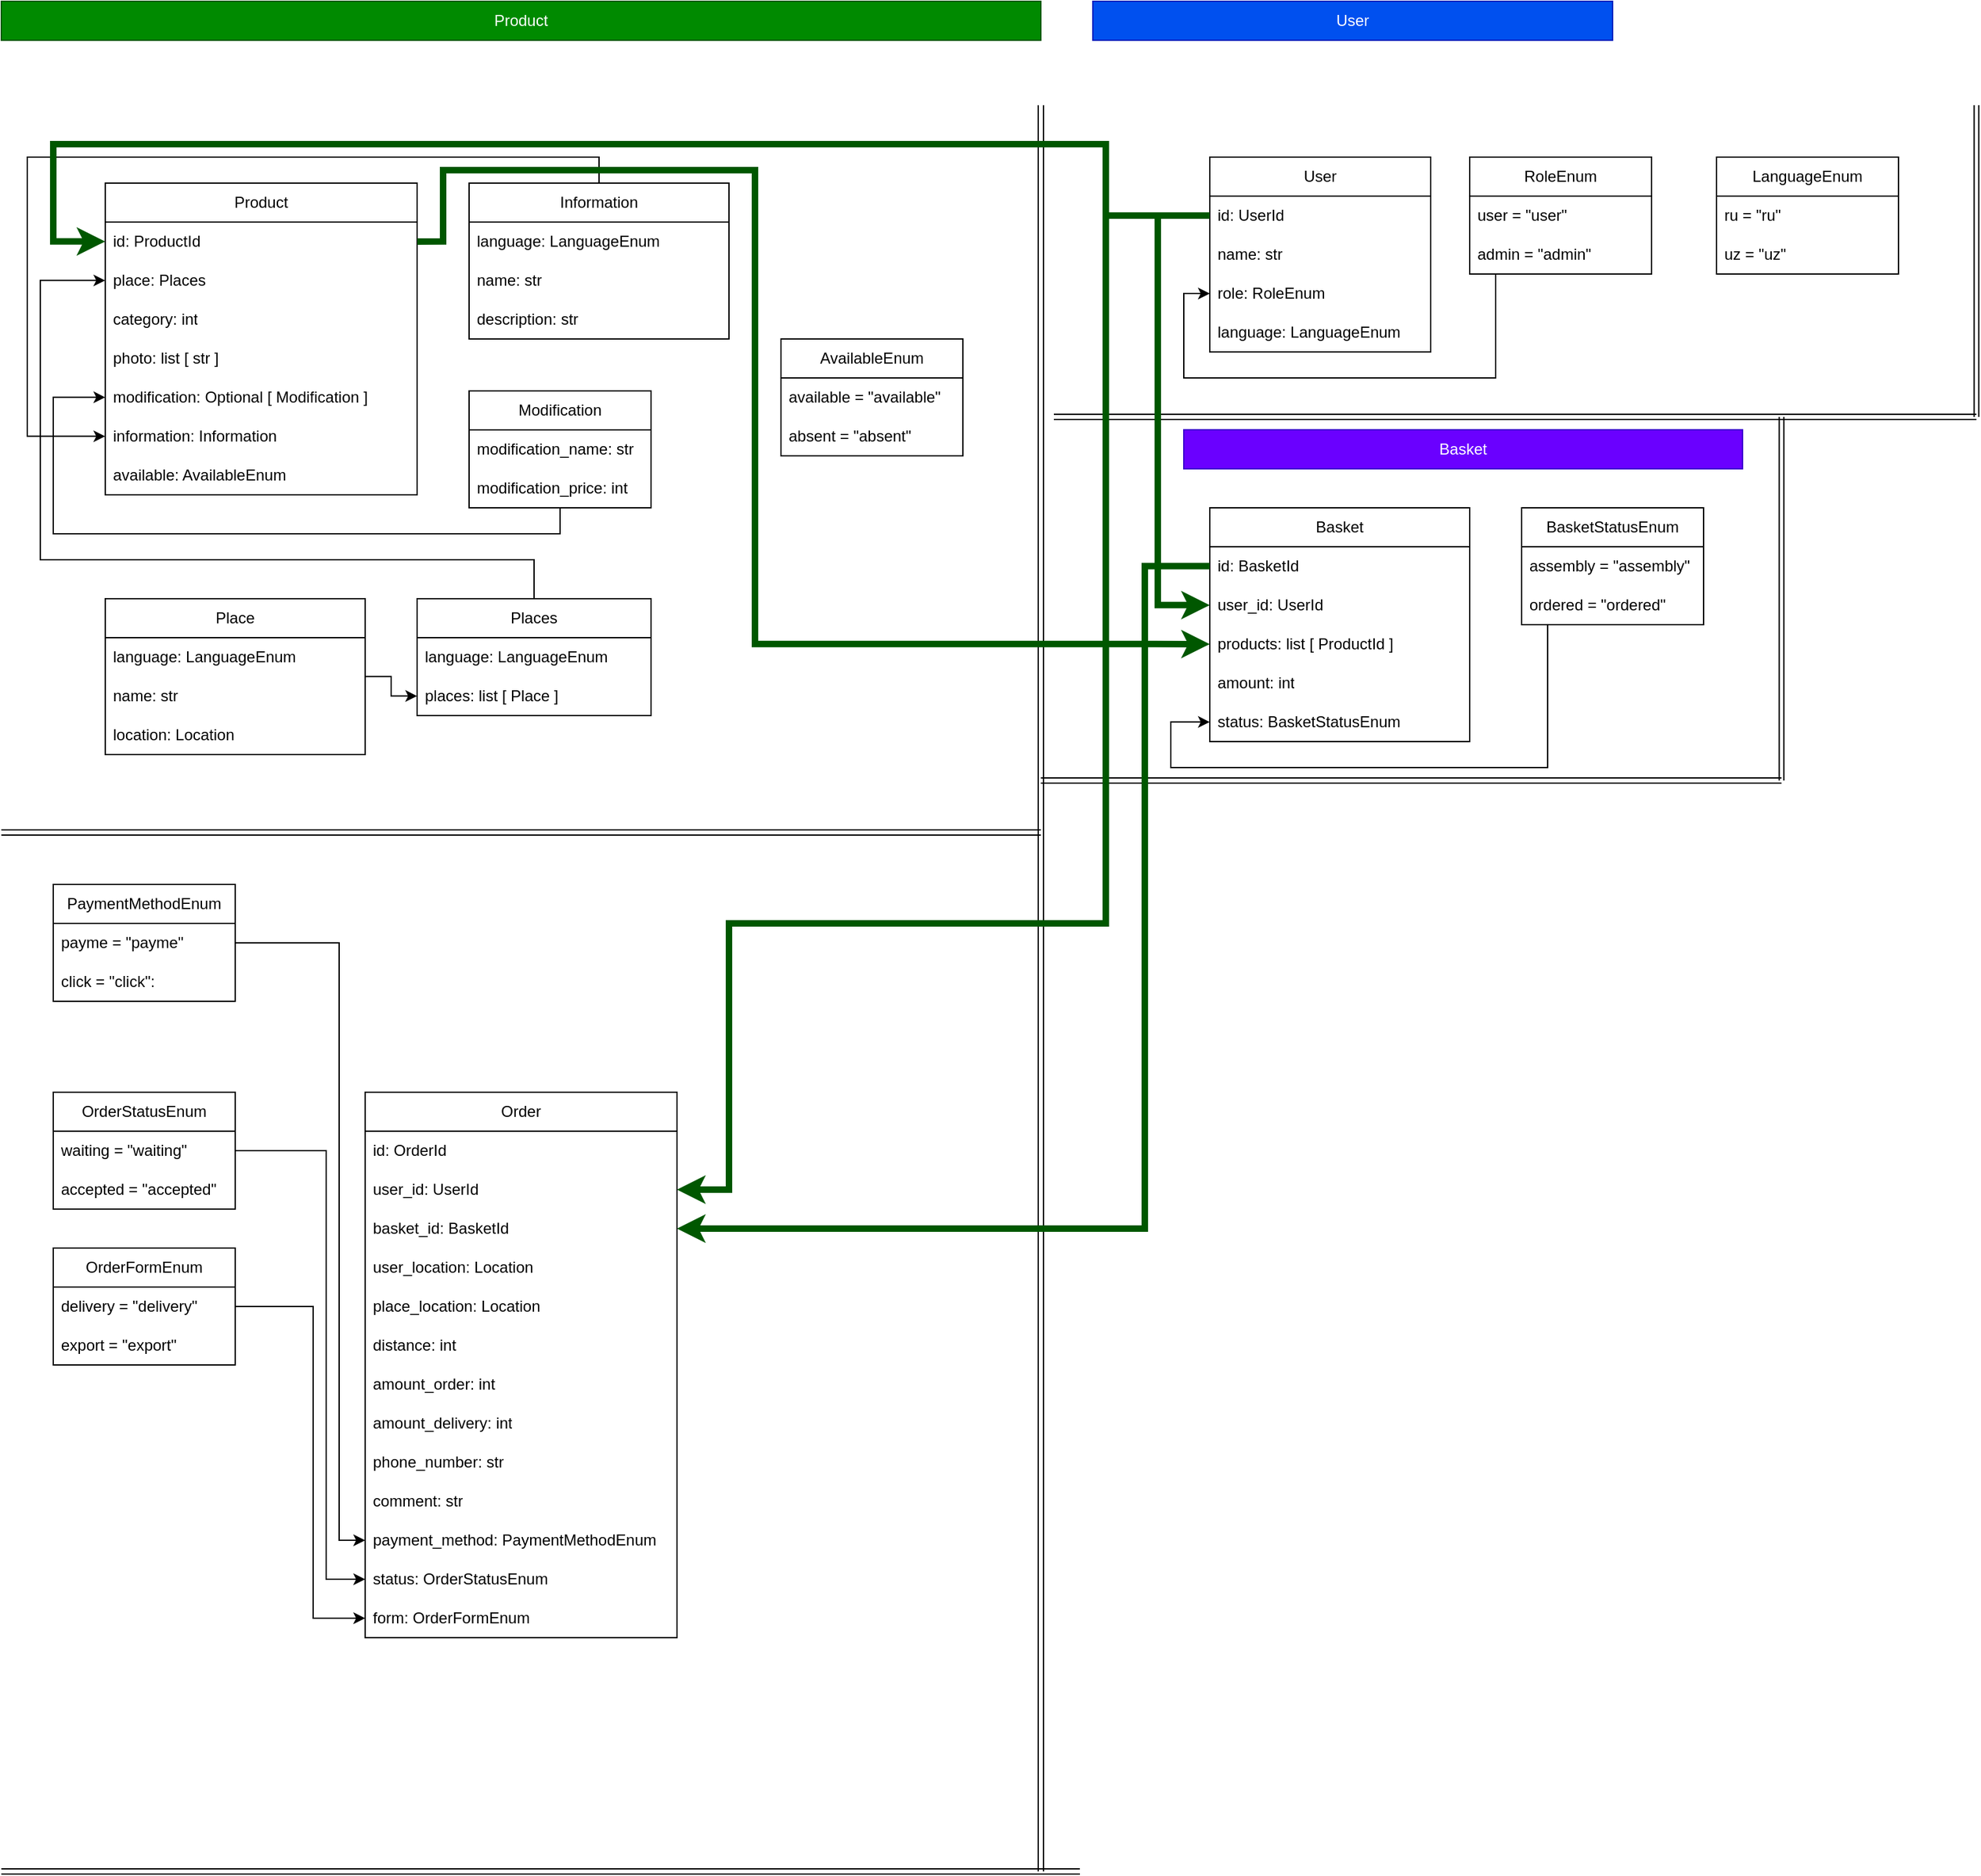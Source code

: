 <mxfile version="21.3.2" type="github" pages="2">
  <diagram name="Страница 1" id="1BGJjEX1ncRzJNrh3b40">
    <mxGraphModel dx="1857" dy="2196" grid="1" gridSize="10" guides="1" tooltips="1" connect="1" arrows="1" fold="1" page="1" pageScale="1" pageWidth="827" pageHeight="1169" math="0" shadow="0">
      <root>
        <mxCell id="0" />
        <mxCell id="1" parent="0" />
        <mxCell id="f8X2pZttK8cUpLkIfQlC-1" value="Product" style="swimlane;fontStyle=0;childLayout=stackLayout;horizontal=1;startSize=30;horizontalStack=0;resizeParent=1;resizeParentMax=0;resizeLast=0;collapsible=1;marginBottom=0;whiteSpace=wrap;html=1;" parent="1" vertex="1">
          <mxGeometry x="80" y="59.94" width="240" height="240" as="geometry" />
        </mxCell>
        <mxCell id="f8X2pZttK8cUpLkIfQlC-2" value="id: ProductId" style="text;strokeColor=none;fillColor=none;align=left;verticalAlign=middle;spacingLeft=4;spacingRight=4;overflow=hidden;points=[[0,0.5],[1,0.5]];portConstraint=eastwest;rotatable=0;whiteSpace=wrap;html=1;" parent="f8X2pZttK8cUpLkIfQlC-1" vertex="1">
          <mxGeometry y="30" width="240" height="30" as="geometry" />
        </mxCell>
        <mxCell id="f8X2pZttK8cUpLkIfQlC-3" value="place: Places" style="text;strokeColor=none;fillColor=none;align=left;verticalAlign=middle;spacingLeft=4;spacingRight=4;overflow=hidden;points=[[0,0.5],[1,0.5]];portConstraint=eastwest;rotatable=0;whiteSpace=wrap;html=1;" parent="f8X2pZttK8cUpLkIfQlC-1" vertex="1">
          <mxGeometry y="60" width="240" height="30" as="geometry" />
        </mxCell>
        <mxCell id="f8X2pZttK8cUpLkIfQlC-4" value="category: int" style="text;strokeColor=none;fillColor=none;align=left;verticalAlign=middle;spacingLeft=4;spacingRight=4;overflow=hidden;points=[[0,0.5],[1,0.5]];portConstraint=eastwest;rotatable=0;whiteSpace=wrap;html=1;" parent="f8X2pZttK8cUpLkIfQlC-1" vertex="1">
          <mxGeometry y="90" width="240" height="30" as="geometry" />
        </mxCell>
        <mxCell id="f8X2pZttK8cUpLkIfQlC-5" value="photo: list [ str ]" style="text;strokeColor=none;fillColor=none;align=left;verticalAlign=middle;spacingLeft=4;spacingRight=4;overflow=hidden;points=[[0,0.5],[1,0.5]];portConstraint=eastwest;rotatable=0;whiteSpace=wrap;html=1;" parent="f8X2pZttK8cUpLkIfQlC-1" vertex="1">
          <mxGeometry y="120" width="240" height="30" as="geometry" />
        </mxCell>
        <mxCell id="f8X2pZttK8cUpLkIfQlC-6" value="modification: Optional [ Modification ]" style="text;strokeColor=none;fillColor=none;align=left;verticalAlign=middle;spacingLeft=4;spacingRight=4;overflow=hidden;points=[[0,0.5],[1,0.5]];portConstraint=eastwest;rotatable=0;whiteSpace=wrap;html=1;" parent="f8X2pZttK8cUpLkIfQlC-1" vertex="1">
          <mxGeometry y="150" width="240" height="30" as="geometry" />
        </mxCell>
        <mxCell id="f8X2pZttK8cUpLkIfQlC-7" value="information: Information" style="text;strokeColor=none;fillColor=none;align=left;verticalAlign=middle;spacingLeft=4;spacingRight=4;overflow=hidden;points=[[0,0.5],[1,0.5]];portConstraint=eastwest;rotatable=0;whiteSpace=wrap;html=1;" parent="f8X2pZttK8cUpLkIfQlC-1" vertex="1">
          <mxGeometry y="180" width="240" height="30" as="geometry" />
        </mxCell>
        <mxCell id="f8X2pZttK8cUpLkIfQlC-8" value="available: AvailableEnum" style="text;strokeColor=none;fillColor=none;align=left;verticalAlign=middle;spacingLeft=4;spacingRight=4;overflow=hidden;points=[[0,0.5],[1,0.5]];portConstraint=eastwest;rotatable=0;whiteSpace=wrap;html=1;" parent="f8X2pZttK8cUpLkIfQlC-1" vertex="1">
          <mxGeometry y="210" width="240" height="30" as="geometry" />
        </mxCell>
        <mxCell id="f8X2pZttK8cUpLkIfQlC-16" style="edgeStyle=orthogonalEdgeStyle;rounded=0;orthogonalLoop=1;jettySize=auto;html=1;entryX=0;entryY=0.5;entryDx=0;entryDy=0;" parent="1" source="f8X2pZttK8cUpLkIfQlC-12" target="f8X2pZttK8cUpLkIfQlC-7" edge="1">
          <mxGeometry relative="1" as="geometry">
            <Array as="points">
              <mxPoint x="460" y="39.94" />
              <mxPoint x="20" y="39.94" />
              <mxPoint x="20" y="254.94" />
            </Array>
          </mxGeometry>
        </mxCell>
        <mxCell id="f8X2pZttK8cUpLkIfQlC-12" value="Information" style="swimlane;fontStyle=0;childLayout=stackLayout;horizontal=1;startSize=30;horizontalStack=0;resizeParent=1;resizeParentMax=0;resizeLast=0;collapsible=1;marginBottom=0;whiteSpace=wrap;html=1;" parent="1" vertex="1">
          <mxGeometry x="360" y="59.94" width="200" height="120" as="geometry" />
        </mxCell>
        <mxCell id="f8X2pZttK8cUpLkIfQlC-13" value="language: LanguageEnum" style="text;strokeColor=none;fillColor=none;align=left;verticalAlign=middle;spacingLeft=4;spacingRight=4;overflow=hidden;points=[[0,0.5],[1,0.5]];portConstraint=eastwest;rotatable=0;whiteSpace=wrap;html=1;" parent="f8X2pZttK8cUpLkIfQlC-12" vertex="1">
          <mxGeometry y="30" width="200" height="30" as="geometry" />
        </mxCell>
        <mxCell id="f8X2pZttK8cUpLkIfQlC-14" value="name: str" style="text;strokeColor=none;fillColor=none;align=left;verticalAlign=middle;spacingLeft=4;spacingRight=4;overflow=hidden;points=[[0,0.5],[1,0.5]];portConstraint=eastwest;rotatable=0;whiteSpace=wrap;html=1;" parent="f8X2pZttK8cUpLkIfQlC-12" vertex="1">
          <mxGeometry y="60" width="200" height="30" as="geometry" />
        </mxCell>
        <mxCell id="f8X2pZttK8cUpLkIfQlC-15" value="description: str" style="text;strokeColor=none;fillColor=none;align=left;verticalAlign=middle;spacingLeft=4;spacingRight=4;overflow=hidden;points=[[0,0.5],[1,0.5]];portConstraint=eastwest;rotatable=0;whiteSpace=wrap;html=1;" parent="f8X2pZttK8cUpLkIfQlC-12" vertex="1">
          <mxGeometry y="90" width="200" height="30" as="geometry" />
        </mxCell>
        <mxCell id="f8X2pZttK8cUpLkIfQlC-21" style="edgeStyle=orthogonalEdgeStyle;rounded=0;orthogonalLoop=1;jettySize=auto;html=1;entryX=0;entryY=0.5;entryDx=0;entryDy=0;" parent="1" source="f8X2pZttK8cUpLkIfQlC-17" target="f8X2pZttK8cUpLkIfQlC-6" edge="1">
          <mxGeometry relative="1" as="geometry">
            <Array as="points">
              <mxPoint x="430" y="329.94" />
              <mxPoint x="40" y="329.94" />
              <mxPoint x="40" y="224.94" />
            </Array>
          </mxGeometry>
        </mxCell>
        <mxCell id="f8X2pZttK8cUpLkIfQlC-17" value="Modification" style="swimlane;fontStyle=0;childLayout=stackLayout;horizontal=1;startSize=30;horizontalStack=0;resizeParent=1;resizeParentMax=0;resizeLast=0;collapsible=1;marginBottom=0;whiteSpace=wrap;html=1;" parent="1" vertex="1">
          <mxGeometry x="360" y="219.94" width="140" height="90" as="geometry" />
        </mxCell>
        <mxCell id="f8X2pZttK8cUpLkIfQlC-19" value="modification_name: str" style="text;strokeColor=none;fillColor=none;align=left;verticalAlign=middle;spacingLeft=4;spacingRight=4;overflow=hidden;points=[[0,0.5],[1,0.5]];portConstraint=eastwest;rotatable=0;whiteSpace=wrap;html=1;" parent="f8X2pZttK8cUpLkIfQlC-17" vertex="1">
          <mxGeometry y="30" width="140" height="30" as="geometry" />
        </mxCell>
        <mxCell id="f8X2pZttK8cUpLkIfQlC-20" value="modification_price: int" style="text;strokeColor=none;fillColor=none;align=left;verticalAlign=middle;spacingLeft=4;spacingRight=4;overflow=hidden;points=[[0,0.5],[1,0.5]];portConstraint=eastwest;rotatable=0;whiteSpace=wrap;html=1;" parent="f8X2pZttK8cUpLkIfQlC-17" vertex="1">
          <mxGeometry y="60" width="140" height="30" as="geometry" />
        </mxCell>
        <mxCell id="f8X2pZttK8cUpLkIfQlC-30" style="edgeStyle=orthogonalEdgeStyle;rounded=0;orthogonalLoop=1;jettySize=auto;html=1;entryX=0;entryY=0.5;entryDx=0;entryDy=0;" parent="1" source="f8X2pZttK8cUpLkIfQlC-22" target="f8X2pZttK8cUpLkIfQlC-28" edge="1">
          <mxGeometry relative="1" as="geometry" />
        </mxCell>
        <mxCell id="f8X2pZttK8cUpLkIfQlC-22" value="Place" style="swimlane;fontStyle=0;childLayout=stackLayout;horizontal=1;startSize=30;horizontalStack=0;resizeParent=1;resizeParentMax=0;resizeLast=0;collapsible=1;marginBottom=0;whiteSpace=wrap;html=1;" parent="1" vertex="1">
          <mxGeometry x="80" y="379.94" width="200" height="120" as="geometry" />
        </mxCell>
        <mxCell id="f8X2pZttK8cUpLkIfQlC-23" value="language: LanguageEnum" style="text;strokeColor=none;fillColor=none;align=left;verticalAlign=middle;spacingLeft=4;spacingRight=4;overflow=hidden;points=[[0,0.5],[1,0.5]];portConstraint=eastwest;rotatable=0;whiteSpace=wrap;html=1;" parent="f8X2pZttK8cUpLkIfQlC-22" vertex="1">
          <mxGeometry y="30" width="200" height="30" as="geometry" />
        </mxCell>
        <mxCell id="f8X2pZttK8cUpLkIfQlC-24" value="name: str" style="text;strokeColor=none;fillColor=none;align=left;verticalAlign=middle;spacingLeft=4;spacingRight=4;overflow=hidden;points=[[0,0.5],[1,0.5]];portConstraint=eastwest;rotatable=0;whiteSpace=wrap;html=1;" parent="f8X2pZttK8cUpLkIfQlC-22" vertex="1">
          <mxGeometry y="60" width="200" height="30" as="geometry" />
        </mxCell>
        <mxCell id="f8X2pZttK8cUpLkIfQlC-25" value="location: Location" style="text;strokeColor=none;fillColor=none;align=left;verticalAlign=middle;spacingLeft=4;spacingRight=4;overflow=hidden;points=[[0,0.5],[1,0.5]];portConstraint=eastwest;rotatable=0;whiteSpace=wrap;html=1;" parent="f8X2pZttK8cUpLkIfQlC-22" vertex="1">
          <mxGeometry y="90" width="200" height="30" as="geometry" />
        </mxCell>
        <mxCell id="f8X2pZttK8cUpLkIfQlC-31" style="edgeStyle=orthogonalEdgeStyle;rounded=0;orthogonalLoop=1;jettySize=auto;html=1;entryX=0;entryY=0.5;entryDx=0;entryDy=0;" parent="1" source="f8X2pZttK8cUpLkIfQlC-26" target="f8X2pZttK8cUpLkIfQlC-3" edge="1">
          <mxGeometry relative="1" as="geometry">
            <Array as="points">
              <mxPoint x="410" y="349.94" />
              <mxPoint x="30" y="349.94" />
              <mxPoint x="30" y="134.94" />
            </Array>
          </mxGeometry>
        </mxCell>
        <mxCell id="f8X2pZttK8cUpLkIfQlC-26" value="Places" style="swimlane;fontStyle=0;childLayout=stackLayout;horizontal=1;startSize=30;horizontalStack=0;resizeParent=1;resizeParentMax=0;resizeLast=0;collapsible=1;marginBottom=0;whiteSpace=wrap;html=1;" parent="1" vertex="1">
          <mxGeometry x="320" y="379.94" width="180" height="90" as="geometry" />
        </mxCell>
        <mxCell id="f8X2pZttK8cUpLkIfQlC-27" value="language: LanguageEnum" style="text;strokeColor=none;fillColor=none;align=left;verticalAlign=middle;spacingLeft=4;spacingRight=4;overflow=hidden;points=[[0,0.5],[1,0.5]];portConstraint=eastwest;rotatable=0;whiteSpace=wrap;html=1;" parent="f8X2pZttK8cUpLkIfQlC-26" vertex="1">
          <mxGeometry y="30" width="180" height="30" as="geometry" />
        </mxCell>
        <mxCell id="f8X2pZttK8cUpLkIfQlC-28" value="places: list [ Place ]" style="text;strokeColor=none;fillColor=none;align=left;verticalAlign=middle;spacingLeft=4;spacingRight=4;overflow=hidden;points=[[0,0.5],[1,0.5]];portConstraint=eastwest;rotatable=0;whiteSpace=wrap;html=1;" parent="f8X2pZttK8cUpLkIfQlC-26" vertex="1">
          <mxGeometry y="60" width="180" height="30" as="geometry" />
        </mxCell>
        <mxCell id="f8X2pZttK8cUpLkIfQlC-32" value="LanguageEnum" style="swimlane;fontStyle=0;childLayout=stackLayout;horizontal=1;startSize=30;horizontalStack=0;resizeParent=1;resizeParentMax=0;resizeLast=0;collapsible=1;marginBottom=0;whiteSpace=wrap;html=1;" parent="1" vertex="1">
          <mxGeometry x="1320" y="40" width="140" height="90" as="geometry" />
        </mxCell>
        <mxCell id="f8X2pZttK8cUpLkIfQlC-33" value="ru = &quot;ru&quot;" style="text;strokeColor=none;fillColor=none;align=left;verticalAlign=middle;spacingLeft=4;spacingRight=4;overflow=hidden;points=[[0,0.5],[1,0.5]];portConstraint=eastwest;rotatable=0;whiteSpace=wrap;html=1;" parent="f8X2pZttK8cUpLkIfQlC-32" vertex="1">
          <mxGeometry y="30" width="140" height="30" as="geometry" />
        </mxCell>
        <mxCell id="f8X2pZttK8cUpLkIfQlC-34" value="uz = &quot;uz&quot;" style="text;strokeColor=none;fillColor=none;align=left;verticalAlign=middle;spacingLeft=4;spacingRight=4;overflow=hidden;points=[[0,0.5],[1,0.5]];portConstraint=eastwest;rotatable=0;whiteSpace=wrap;html=1;" parent="f8X2pZttK8cUpLkIfQlC-32" vertex="1">
          <mxGeometry y="60" width="140" height="30" as="geometry" />
        </mxCell>
        <mxCell id="f8X2pZttK8cUpLkIfQlC-40" value="AvailableEnum" style="swimlane;fontStyle=0;childLayout=stackLayout;horizontal=1;startSize=30;horizontalStack=0;resizeParent=1;resizeParentMax=0;resizeLast=0;collapsible=1;marginBottom=0;whiteSpace=wrap;html=1;" parent="1" vertex="1">
          <mxGeometry x="600" y="179.94" width="140" height="90" as="geometry" />
        </mxCell>
        <mxCell id="f8X2pZttK8cUpLkIfQlC-41" value="available = &quot;available&quot;" style="text;strokeColor=none;fillColor=none;align=left;verticalAlign=middle;spacingLeft=4;spacingRight=4;overflow=hidden;points=[[0,0.5],[1,0.5]];portConstraint=eastwest;rotatable=0;whiteSpace=wrap;html=1;" parent="f8X2pZttK8cUpLkIfQlC-40" vertex="1">
          <mxGeometry y="30" width="140" height="30" as="geometry" />
        </mxCell>
        <mxCell id="f8X2pZttK8cUpLkIfQlC-42" value="absent = &quot;absent&quot;" style="text;strokeColor=none;fillColor=none;align=left;verticalAlign=middle;spacingLeft=4;spacingRight=4;overflow=hidden;points=[[0,0.5],[1,0.5]];portConstraint=eastwest;rotatable=0;whiteSpace=wrap;html=1;" parent="f8X2pZttK8cUpLkIfQlC-40" vertex="1">
          <mxGeometry y="60" width="140" height="30" as="geometry" />
        </mxCell>
        <mxCell id="f8X2pZttK8cUpLkIfQlC-44" value="Product" style="rounded=0;whiteSpace=wrap;html=1;fillColor=#008a00;fontColor=#ffffff;strokeColor=#005700;" parent="1" vertex="1">
          <mxGeometry y="-80" width="800" height="30" as="geometry" />
        </mxCell>
        <mxCell id="f8X2pZttK8cUpLkIfQlC-45" value="User" style="swimlane;fontStyle=0;childLayout=stackLayout;horizontal=1;startSize=30;horizontalStack=0;resizeParent=1;resizeParentMax=0;resizeLast=0;collapsible=1;marginBottom=0;whiteSpace=wrap;html=1;" parent="1" vertex="1">
          <mxGeometry x="930" y="40" width="170" height="150" as="geometry" />
        </mxCell>
        <mxCell id="f8X2pZttK8cUpLkIfQlC-46" value="id: UserId" style="text;strokeColor=none;fillColor=none;align=left;verticalAlign=middle;spacingLeft=4;spacingRight=4;overflow=hidden;points=[[0,0.5],[1,0.5]];portConstraint=eastwest;rotatable=0;whiteSpace=wrap;html=1;" parent="f8X2pZttK8cUpLkIfQlC-45" vertex="1">
          <mxGeometry y="30" width="170" height="30" as="geometry" />
        </mxCell>
        <mxCell id="f8X2pZttK8cUpLkIfQlC-47" value="name: str" style="text;strokeColor=none;fillColor=none;align=left;verticalAlign=middle;spacingLeft=4;spacingRight=4;overflow=hidden;points=[[0,0.5],[1,0.5]];portConstraint=eastwest;rotatable=0;whiteSpace=wrap;html=1;" parent="f8X2pZttK8cUpLkIfQlC-45" vertex="1">
          <mxGeometry y="60" width="170" height="30" as="geometry" />
        </mxCell>
        <mxCell id="f8X2pZttK8cUpLkIfQlC-48" value="role: RoleEnum" style="text;strokeColor=none;fillColor=none;align=left;verticalAlign=middle;spacingLeft=4;spacingRight=4;overflow=hidden;points=[[0,0.5],[1,0.5]];portConstraint=eastwest;rotatable=0;whiteSpace=wrap;html=1;" parent="f8X2pZttK8cUpLkIfQlC-45" vertex="1">
          <mxGeometry y="90" width="170" height="30" as="geometry" />
        </mxCell>
        <mxCell id="lFdyLkY2SjPW8qDEbbIa-1" value="language: LanguageEnum" style="text;strokeColor=none;fillColor=none;align=left;verticalAlign=middle;spacingLeft=4;spacingRight=4;overflow=hidden;points=[[0,0.5],[1,0.5]];portConstraint=eastwest;rotatable=0;whiteSpace=wrap;html=1;" parent="f8X2pZttK8cUpLkIfQlC-45" vertex="1">
          <mxGeometry y="120" width="170" height="30" as="geometry" />
        </mxCell>
        <mxCell id="f8X2pZttK8cUpLkIfQlC-53" style="edgeStyle=orthogonalEdgeStyle;rounded=0;orthogonalLoop=1;jettySize=auto;html=1;entryX=0;entryY=0.5;entryDx=0;entryDy=0;" parent="1" source="f8X2pZttK8cUpLkIfQlC-49" target="f8X2pZttK8cUpLkIfQlC-48" edge="1">
          <mxGeometry relative="1" as="geometry">
            <Array as="points">
              <mxPoint x="1150" y="210" />
              <mxPoint x="910" y="210" />
              <mxPoint x="910" y="145" />
            </Array>
          </mxGeometry>
        </mxCell>
        <mxCell id="f8X2pZttK8cUpLkIfQlC-49" value="RoleEnum" style="swimlane;fontStyle=0;childLayout=stackLayout;horizontal=1;startSize=30;horizontalStack=0;resizeParent=1;resizeParentMax=0;resizeLast=0;collapsible=1;marginBottom=0;whiteSpace=wrap;html=1;" parent="1" vertex="1">
          <mxGeometry x="1130" y="40" width="140" height="90" as="geometry" />
        </mxCell>
        <mxCell id="f8X2pZttK8cUpLkIfQlC-50" value="user = &quot;user&quot;" style="text;strokeColor=none;fillColor=none;align=left;verticalAlign=middle;spacingLeft=4;spacingRight=4;overflow=hidden;points=[[0,0.5],[1,0.5]];portConstraint=eastwest;rotatable=0;whiteSpace=wrap;html=1;" parent="f8X2pZttK8cUpLkIfQlC-49" vertex="1">
          <mxGeometry y="30" width="140" height="30" as="geometry" />
        </mxCell>
        <mxCell id="f8X2pZttK8cUpLkIfQlC-51" value="admin = &quot;admin&quot;" style="text;strokeColor=none;fillColor=none;align=left;verticalAlign=middle;spacingLeft=4;spacingRight=4;overflow=hidden;points=[[0,0.5],[1,0.5]];portConstraint=eastwest;rotatable=0;whiteSpace=wrap;html=1;" parent="f8X2pZttK8cUpLkIfQlC-49" vertex="1">
          <mxGeometry y="60" width="140" height="30" as="geometry" />
        </mxCell>
        <mxCell id="f8X2pZttK8cUpLkIfQlC-54" value="User" style="rounded=0;whiteSpace=wrap;html=1;fillColor=#0050ef;fontColor=#ffffff;strokeColor=#001DBC;" parent="1" vertex="1">
          <mxGeometry x="840" y="-80" width="400" height="30" as="geometry" />
        </mxCell>
        <mxCell id="f8X2pZttK8cUpLkIfQlC-55" value="Basket" style="swimlane;fontStyle=0;childLayout=stackLayout;horizontal=1;startSize=30;horizontalStack=0;resizeParent=1;resizeParentMax=0;resizeLast=0;collapsible=1;marginBottom=0;whiteSpace=wrap;html=1;" parent="1" vertex="1">
          <mxGeometry x="930" y="309.94" width="200" height="180" as="geometry" />
        </mxCell>
        <mxCell id="f8X2pZttK8cUpLkIfQlC-56" value="id: BasketId" style="text;strokeColor=none;fillColor=none;align=left;verticalAlign=middle;spacingLeft=4;spacingRight=4;overflow=hidden;points=[[0,0.5],[1,0.5]];portConstraint=eastwest;rotatable=0;whiteSpace=wrap;html=1;" parent="f8X2pZttK8cUpLkIfQlC-55" vertex="1">
          <mxGeometry y="30" width="200" height="30" as="geometry" />
        </mxCell>
        <mxCell id="f8X2pZttK8cUpLkIfQlC-57" value="user_id: UserId" style="text;strokeColor=none;fillColor=none;align=left;verticalAlign=middle;spacingLeft=4;spacingRight=4;overflow=hidden;points=[[0,0.5],[1,0.5]];portConstraint=eastwest;rotatable=0;whiteSpace=wrap;html=1;" parent="f8X2pZttK8cUpLkIfQlC-55" vertex="1">
          <mxGeometry y="60" width="200" height="30" as="geometry" />
        </mxCell>
        <mxCell id="f8X2pZttK8cUpLkIfQlC-58" value="products: list [ ProductId ]" style="text;strokeColor=none;fillColor=none;align=left;verticalAlign=middle;spacingLeft=4;spacingRight=4;overflow=hidden;points=[[0,0.5],[1,0.5]];portConstraint=eastwest;rotatable=0;whiteSpace=wrap;html=1;" parent="f8X2pZttK8cUpLkIfQlC-55" vertex="1">
          <mxGeometry y="90" width="200" height="30" as="geometry" />
        </mxCell>
        <mxCell id="f8X2pZttK8cUpLkIfQlC-61" value="amount: int" style="text;strokeColor=none;fillColor=none;align=left;verticalAlign=middle;spacingLeft=4;spacingRight=4;overflow=hidden;points=[[0,0.5],[1,0.5]];portConstraint=eastwest;rotatable=0;whiteSpace=wrap;html=1;" parent="f8X2pZttK8cUpLkIfQlC-55" vertex="1">
          <mxGeometry y="120" width="200" height="30" as="geometry" />
        </mxCell>
        <mxCell id="f8X2pZttK8cUpLkIfQlC-62" value="status: BasketStatusEnum" style="text;strokeColor=none;fillColor=none;align=left;verticalAlign=middle;spacingLeft=4;spacingRight=4;overflow=hidden;points=[[0,0.5],[1,0.5]];portConstraint=eastwest;rotatable=0;whiteSpace=wrap;html=1;" parent="f8X2pZttK8cUpLkIfQlC-55" vertex="1">
          <mxGeometry y="150" width="200" height="30" as="geometry" />
        </mxCell>
        <mxCell id="f8X2pZttK8cUpLkIfQlC-59" value="" style="shape=link;html=1;rounded=0;" parent="1" edge="1">
          <mxGeometry width="100" relative="1" as="geometry">
            <mxPoint y="560" as="sourcePoint" />
            <mxPoint x="800" y="560" as="targetPoint" />
          </mxGeometry>
        </mxCell>
        <mxCell id="f8X2pZttK8cUpLkIfQlC-60" value="" style="shape=link;html=1;rounded=0;" parent="1" edge="1">
          <mxGeometry width="100" relative="1" as="geometry">
            <mxPoint x="800" as="sourcePoint" />
            <mxPoint x="800" y="1360" as="targetPoint" />
          </mxGeometry>
        </mxCell>
        <mxCell id="f8X2pZttK8cUpLkIfQlC-68" style="edgeStyle=orthogonalEdgeStyle;rounded=0;orthogonalLoop=1;jettySize=auto;html=1;entryX=0;entryY=0.5;entryDx=0;entryDy=0;" parent="1" source="f8X2pZttK8cUpLkIfQlC-64" target="f8X2pZttK8cUpLkIfQlC-62" edge="1">
          <mxGeometry relative="1" as="geometry">
            <Array as="points">
              <mxPoint x="1190" y="510" />
              <mxPoint x="900" y="510" />
              <mxPoint x="900" y="475" />
            </Array>
          </mxGeometry>
        </mxCell>
        <mxCell id="f8X2pZttK8cUpLkIfQlC-64" value="BasketStatusEnum" style="swimlane;fontStyle=0;childLayout=stackLayout;horizontal=1;startSize=30;horizontalStack=0;resizeParent=1;resizeParentMax=0;resizeLast=0;collapsible=1;marginBottom=0;whiteSpace=wrap;html=1;" parent="1" vertex="1">
          <mxGeometry x="1170" y="309.94" width="140" height="90" as="geometry" />
        </mxCell>
        <mxCell id="f8X2pZttK8cUpLkIfQlC-65" value="assembly = &quot;assembly&quot;" style="text;strokeColor=none;fillColor=none;align=left;verticalAlign=middle;spacingLeft=4;spacingRight=4;overflow=hidden;points=[[0,0.5],[1,0.5]];portConstraint=eastwest;rotatable=0;whiteSpace=wrap;html=1;" parent="f8X2pZttK8cUpLkIfQlC-64" vertex="1">
          <mxGeometry y="30" width="140" height="30" as="geometry" />
        </mxCell>
        <mxCell id="f8X2pZttK8cUpLkIfQlC-66" value="ordered = &quot;ordered&quot;" style="text;strokeColor=none;fillColor=none;align=left;verticalAlign=middle;spacingLeft=4;spacingRight=4;overflow=hidden;points=[[0,0.5],[1,0.5]];portConstraint=eastwest;rotatable=0;whiteSpace=wrap;html=1;" parent="f8X2pZttK8cUpLkIfQlC-64" vertex="1">
          <mxGeometry y="60" width="140" height="30" as="geometry" />
        </mxCell>
        <mxCell id="f8X2pZttK8cUpLkIfQlC-69" value="" style="shape=link;html=1;rounded=0;" parent="1" edge="1">
          <mxGeometry width="100" relative="1" as="geometry">
            <mxPoint x="810" y="240" as="sourcePoint" />
            <mxPoint x="1520" y="240" as="targetPoint" />
          </mxGeometry>
        </mxCell>
        <mxCell id="f8X2pZttK8cUpLkIfQlC-70" value="" style="shape=link;html=1;rounded=0;width=-3.548;" parent="1" edge="1">
          <mxGeometry width="100" relative="1" as="geometry">
            <mxPoint x="1520" as="sourcePoint" />
            <mxPoint x="1520" y="240" as="targetPoint" />
          </mxGeometry>
        </mxCell>
        <mxCell id="f8X2pZttK8cUpLkIfQlC-71" value="" style="shape=link;html=1;rounded=0;width=-3.548;" parent="1" edge="1">
          <mxGeometry width="100" relative="1" as="geometry">
            <mxPoint x="1370" y="240" as="sourcePoint" />
            <mxPoint x="1370" y="520" as="targetPoint" />
          </mxGeometry>
        </mxCell>
        <mxCell id="f8X2pZttK8cUpLkIfQlC-72" value="" style="shape=link;html=1;rounded=0;" parent="1" edge="1">
          <mxGeometry width="100" relative="1" as="geometry">
            <mxPoint x="800" y="520" as="sourcePoint" />
            <mxPoint x="1370" y="520" as="targetPoint" />
          </mxGeometry>
        </mxCell>
        <mxCell id="f8X2pZttK8cUpLkIfQlC-73" value="Basket" style="rounded=0;whiteSpace=wrap;html=1;fillColor=#6a00ff;fontColor=#ffffff;strokeColor=#3700CC;" parent="1" vertex="1">
          <mxGeometry x="910" y="249.91" width="430" height="30.06" as="geometry" />
        </mxCell>
        <mxCell id="f8X2pZttK8cUpLkIfQlC-74" value="" style="shape=link;html=1;rounded=0;" parent="1" edge="1">
          <mxGeometry width="100" relative="1" as="geometry">
            <mxPoint y="1360" as="sourcePoint" />
            <mxPoint x="830" y="1360" as="targetPoint" />
          </mxGeometry>
        </mxCell>
        <mxCell id="f8X2pZttK8cUpLkIfQlC-75" value="Order" style="swimlane;fontStyle=0;childLayout=stackLayout;horizontal=1;startSize=30;horizontalStack=0;resizeParent=1;resizeParentMax=0;resizeLast=0;collapsible=1;marginBottom=0;whiteSpace=wrap;html=1;" parent="1" vertex="1">
          <mxGeometry x="280" y="760" width="240" height="420" as="geometry" />
        </mxCell>
        <mxCell id="f8X2pZttK8cUpLkIfQlC-76" value="id: OrderId" style="text;strokeColor=none;fillColor=none;align=left;verticalAlign=middle;spacingLeft=4;spacingRight=4;overflow=hidden;points=[[0,0.5],[1,0.5]];portConstraint=eastwest;rotatable=0;whiteSpace=wrap;html=1;" parent="f8X2pZttK8cUpLkIfQlC-75" vertex="1">
          <mxGeometry y="30" width="240" height="30" as="geometry" />
        </mxCell>
        <mxCell id="f8X2pZttK8cUpLkIfQlC-77" value="user_id: UserId" style="text;strokeColor=none;fillColor=none;align=left;verticalAlign=middle;spacingLeft=4;spacingRight=4;overflow=hidden;points=[[0,0.5],[1,0.5]];portConstraint=eastwest;rotatable=0;whiteSpace=wrap;html=1;" parent="f8X2pZttK8cUpLkIfQlC-75" vertex="1">
          <mxGeometry y="60" width="240" height="30" as="geometry" />
        </mxCell>
        <mxCell id="f8X2pZttK8cUpLkIfQlC-78" value="basket_id: BasketId" style="text;strokeColor=none;fillColor=none;align=left;verticalAlign=middle;spacingLeft=4;spacingRight=4;overflow=hidden;points=[[0,0.5],[1,0.5]];portConstraint=eastwest;rotatable=0;whiteSpace=wrap;html=1;" parent="f8X2pZttK8cUpLkIfQlC-75" vertex="1">
          <mxGeometry y="90" width="240" height="30" as="geometry" />
        </mxCell>
        <mxCell id="f8X2pZttK8cUpLkIfQlC-79" value="user_location: Location" style="text;strokeColor=none;fillColor=none;align=left;verticalAlign=middle;spacingLeft=4;spacingRight=4;overflow=hidden;points=[[0,0.5],[1,0.5]];portConstraint=eastwest;rotatable=0;whiteSpace=wrap;html=1;" parent="f8X2pZttK8cUpLkIfQlC-75" vertex="1">
          <mxGeometry y="120" width="240" height="30" as="geometry" />
        </mxCell>
        <mxCell id="f8X2pZttK8cUpLkIfQlC-80" value="place_location: Location" style="text;strokeColor=none;fillColor=none;align=left;verticalAlign=middle;spacingLeft=4;spacingRight=4;overflow=hidden;points=[[0,0.5],[1,0.5]];portConstraint=eastwest;rotatable=0;whiteSpace=wrap;html=1;" parent="f8X2pZttK8cUpLkIfQlC-75" vertex="1">
          <mxGeometry y="150" width="240" height="30" as="geometry" />
        </mxCell>
        <mxCell id="f8X2pZttK8cUpLkIfQlC-81" value="distance: int" style="text;strokeColor=none;fillColor=none;align=left;verticalAlign=middle;spacingLeft=4;spacingRight=4;overflow=hidden;points=[[0,0.5],[1,0.5]];portConstraint=eastwest;rotatable=0;whiteSpace=wrap;html=1;" parent="f8X2pZttK8cUpLkIfQlC-75" vertex="1">
          <mxGeometry y="180" width="240" height="30" as="geometry" />
        </mxCell>
        <mxCell id="f8X2pZttK8cUpLkIfQlC-83" value="amount_order: int" style="text;strokeColor=none;fillColor=none;align=left;verticalAlign=middle;spacingLeft=4;spacingRight=4;overflow=hidden;points=[[0,0.5],[1,0.5]];portConstraint=eastwest;rotatable=0;whiteSpace=wrap;html=1;" parent="f8X2pZttK8cUpLkIfQlC-75" vertex="1">
          <mxGeometry y="210" width="240" height="30" as="geometry" />
        </mxCell>
        <mxCell id="f8X2pZttK8cUpLkIfQlC-82" value="amount_delivery: int" style="text;strokeColor=none;fillColor=none;align=left;verticalAlign=middle;spacingLeft=4;spacingRight=4;overflow=hidden;points=[[0,0.5],[1,0.5]];portConstraint=eastwest;rotatable=0;whiteSpace=wrap;html=1;" parent="f8X2pZttK8cUpLkIfQlC-75" vertex="1">
          <mxGeometry y="240" width="240" height="30" as="geometry" />
        </mxCell>
        <mxCell id="f8X2pZttK8cUpLkIfQlC-84" value="phone_number: str" style="text;strokeColor=none;fillColor=none;align=left;verticalAlign=middle;spacingLeft=4;spacingRight=4;overflow=hidden;points=[[0,0.5],[1,0.5]];portConstraint=eastwest;rotatable=0;whiteSpace=wrap;html=1;" parent="f8X2pZttK8cUpLkIfQlC-75" vertex="1">
          <mxGeometry y="270" width="240" height="30" as="geometry" />
        </mxCell>
        <mxCell id="f8X2pZttK8cUpLkIfQlC-85" value="comment: str" style="text;strokeColor=none;fillColor=none;align=left;verticalAlign=middle;spacingLeft=4;spacingRight=4;overflow=hidden;points=[[0,0.5],[1,0.5]];portConstraint=eastwest;rotatable=0;whiteSpace=wrap;html=1;" parent="f8X2pZttK8cUpLkIfQlC-75" vertex="1">
          <mxGeometry y="300" width="240" height="30" as="geometry" />
        </mxCell>
        <mxCell id="f8X2pZttK8cUpLkIfQlC-86" value="payment_method: PaymentMethodEnum" style="text;strokeColor=none;fillColor=none;align=left;verticalAlign=middle;spacingLeft=4;spacingRight=4;overflow=hidden;points=[[0,0.5],[1,0.5]];portConstraint=eastwest;rotatable=0;whiteSpace=wrap;html=1;" parent="f8X2pZttK8cUpLkIfQlC-75" vertex="1">
          <mxGeometry y="330" width="240" height="30" as="geometry" />
        </mxCell>
        <mxCell id="f8X2pZttK8cUpLkIfQlC-87" value="status: OrderStatusEnum" style="text;strokeColor=none;fillColor=none;align=left;verticalAlign=middle;spacingLeft=4;spacingRight=4;overflow=hidden;points=[[0,0.5],[1,0.5]];portConstraint=eastwest;rotatable=0;whiteSpace=wrap;html=1;" parent="f8X2pZttK8cUpLkIfQlC-75" vertex="1">
          <mxGeometry y="360" width="240" height="30" as="geometry" />
        </mxCell>
        <mxCell id="f8X2pZttK8cUpLkIfQlC-88" value="form: OrderFormEnum" style="text;strokeColor=none;fillColor=none;align=left;verticalAlign=middle;spacingLeft=4;spacingRight=4;overflow=hidden;points=[[0,0.5],[1,0.5]];portConstraint=eastwest;rotatable=0;whiteSpace=wrap;html=1;" parent="f8X2pZttK8cUpLkIfQlC-75" vertex="1">
          <mxGeometry y="390" width="240" height="30" as="geometry" />
        </mxCell>
        <mxCell id="f8X2pZttK8cUpLkIfQlC-93" style="edgeStyle=orthogonalEdgeStyle;rounded=0;orthogonalLoop=1;jettySize=auto;html=1;entryX=0;entryY=0.5;entryDx=0;entryDy=0;" parent="1" source="f8X2pZttK8cUpLkIfQlC-89" target="f8X2pZttK8cUpLkIfQlC-86" edge="1">
          <mxGeometry relative="1" as="geometry">
            <Array as="points">
              <mxPoint x="260" y="645" />
              <mxPoint x="260" y="1105" />
            </Array>
          </mxGeometry>
        </mxCell>
        <mxCell id="f8X2pZttK8cUpLkIfQlC-89" value="PaymentMethodEnum" style="swimlane;fontStyle=0;childLayout=stackLayout;horizontal=1;startSize=30;horizontalStack=0;resizeParent=1;resizeParentMax=0;resizeLast=0;collapsible=1;marginBottom=0;whiteSpace=wrap;html=1;" parent="1" vertex="1">
          <mxGeometry x="40" y="600" width="140" height="90" as="geometry" />
        </mxCell>
        <mxCell id="f8X2pZttK8cUpLkIfQlC-90" value="payme = &quot;payme&quot;" style="text;strokeColor=none;fillColor=none;align=left;verticalAlign=middle;spacingLeft=4;spacingRight=4;overflow=hidden;points=[[0,0.5],[1,0.5]];portConstraint=eastwest;rotatable=0;whiteSpace=wrap;html=1;" parent="f8X2pZttK8cUpLkIfQlC-89" vertex="1">
          <mxGeometry y="30" width="140" height="30" as="geometry" />
        </mxCell>
        <mxCell id="f8X2pZttK8cUpLkIfQlC-91" value="click = &quot;click&quot;:" style="text;strokeColor=none;fillColor=none;align=left;verticalAlign=middle;spacingLeft=4;spacingRight=4;overflow=hidden;points=[[0,0.5],[1,0.5]];portConstraint=eastwest;rotatable=0;whiteSpace=wrap;html=1;" parent="f8X2pZttK8cUpLkIfQlC-89" vertex="1">
          <mxGeometry y="60" width="140" height="30" as="geometry" />
        </mxCell>
        <mxCell id="f8X2pZttK8cUpLkIfQlC-98" style="edgeStyle=orthogonalEdgeStyle;rounded=0;orthogonalLoop=1;jettySize=auto;html=1;entryX=0;entryY=0.5;entryDx=0;entryDy=0;" parent="1" source="f8X2pZttK8cUpLkIfQlC-94" target="f8X2pZttK8cUpLkIfQlC-87" edge="1">
          <mxGeometry relative="1" as="geometry">
            <Array as="points">
              <mxPoint x="250" y="805" />
              <mxPoint x="250" y="1135" />
            </Array>
          </mxGeometry>
        </mxCell>
        <mxCell id="f8X2pZttK8cUpLkIfQlC-94" value="OrderStatusEnum" style="swimlane;fontStyle=0;childLayout=stackLayout;horizontal=1;startSize=30;horizontalStack=0;resizeParent=1;resizeParentMax=0;resizeLast=0;collapsible=1;marginBottom=0;whiteSpace=wrap;html=1;" parent="1" vertex="1">
          <mxGeometry x="40" y="760" width="140" height="90" as="geometry" />
        </mxCell>
        <mxCell id="f8X2pZttK8cUpLkIfQlC-95" value="waiting = &quot;waiting&quot;" style="text;strokeColor=none;fillColor=none;align=left;verticalAlign=middle;spacingLeft=4;spacingRight=4;overflow=hidden;points=[[0,0.5],[1,0.5]];portConstraint=eastwest;rotatable=0;whiteSpace=wrap;html=1;" parent="f8X2pZttK8cUpLkIfQlC-94" vertex="1">
          <mxGeometry y="30" width="140" height="30" as="geometry" />
        </mxCell>
        <mxCell id="f8X2pZttK8cUpLkIfQlC-96" value="accepted = &quot;accepted&quot;" style="text;strokeColor=none;fillColor=none;align=left;verticalAlign=middle;spacingLeft=4;spacingRight=4;overflow=hidden;points=[[0,0.5],[1,0.5]];portConstraint=eastwest;rotatable=0;whiteSpace=wrap;html=1;" parent="f8X2pZttK8cUpLkIfQlC-94" vertex="1">
          <mxGeometry y="60" width="140" height="30" as="geometry" />
        </mxCell>
        <mxCell id="f8X2pZttK8cUpLkIfQlC-103" style="edgeStyle=orthogonalEdgeStyle;rounded=0;orthogonalLoop=1;jettySize=auto;html=1;entryX=0;entryY=0.5;entryDx=0;entryDy=0;" parent="1" source="f8X2pZttK8cUpLkIfQlC-99" target="f8X2pZttK8cUpLkIfQlC-88" edge="1">
          <mxGeometry relative="1" as="geometry">
            <Array as="points">
              <mxPoint x="240" y="925" />
              <mxPoint x="240" y="1165" />
            </Array>
          </mxGeometry>
        </mxCell>
        <mxCell id="f8X2pZttK8cUpLkIfQlC-99" value="OrderFormEnum" style="swimlane;fontStyle=0;childLayout=stackLayout;horizontal=1;startSize=30;horizontalStack=0;resizeParent=1;resizeParentMax=0;resizeLast=0;collapsible=1;marginBottom=0;whiteSpace=wrap;html=1;" parent="1" vertex="1">
          <mxGeometry x="40" y="880" width="140" height="90" as="geometry" />
        </mxCell>
        <mxCell id="f8X2pZttK8cUpLkIfQlC-100" value="delivery = &quot;delivery&quot;" style="text;strokeColor=none;fillColor=none;align=left;verticalAlign=middle;spacingLeft=4;spacingRight=4;overflow=hidden;points=[[0,0.5],[1,0.5]];portConstraint=eastwest;rotatable=0;whiteSpace=wrap;html=1;" parent="f8X2pZttK8cUpLkIfQlC-99" vertex="1">
          <mxGeometry y="30" width="140" height="30" as="geometry" />
        </mxCell>
        <mxCell id="f8X2pZttK8cUpLkIfQlC-101" value="export = &quot;export&quot;" style="text;strokeColor=none;fillColor=none;align=left;verticalAlign=middle;spacingLeft=4;spacingRight=4;overflow=hidden;points=[[0,0.5],[1,0.5]];portConstraint=eastwest;rotatable=0;whiteSpace=wrap;html=1;" parent="f8X2pZttK8cUpLkIfQlC-99" vertex="1">
          <mxGeometry y="60" width="140" height="30" as="geometry" />
        </mxCell>
        <mxCell id="f8X2pZttK8cUpLkIfQlC-104" style="edgeStyle=orthogonalEdgeStyle;rounded=0;orthogonalLoop=1;jettySize=auto;html=1;entryX=0;entryY=0.5;entryDx=0;entryDy=0;exitX=1;exitY=0.5;exitDx=0;exitDy=0;fillColor=#008a00;strokeColor=#005700;strokeWidth=5;" parent="1" source="f8X2pZttK8cUpLkIfQlC-2" target="f8X2pZttK8cUpLkIfQlC-58" edge="1">
          <mxGeometry relative="1" as="geometry">
            <Array as="points">
              <mxPoint x="340" y="105" />
              <mxPoint x="340" y="50" />
              <mxPoint x="580" y="50" />
              <mxPoint x="580" y="415" />
            </Array>
          </mxGeometry>
        </mxCell>
        <mxCell id="f8X2pZttK8cUpLkIfQlC-105" style="edgeStyle=orthogonalEdgeStyle;rounded=0;orthogonalLoop=1;jettySize=auto;html=1;entryX=1;entryY=0.5;entryDx=0;entryDy=0;fillColor=#008a00;strokeColor=#005700;strokeWidth=5;" parent="1" source="f8X2pZttK8cUpLkIfQlC-56" target="f8X2pZttK8cUpLkIfQlC-78" edge="1">
          <mxGeometry relative="1" as="geometry">
            <mxPoint x="700" y="680" as="targetPoint" />
            <Array as="points">
              <mxPoint x="880" y="355" />
              <mxPoint x="880" y="865" />
            </Array>
          </mxGeometry>
        </mxCell>
        <mxCell id="f8X2pZttK8cUpLkIfQlC-106" style="edgeStyle=orthogonalEdgeStyle;rounded=0;orthogonalLoop=1;jettySize=auto;html=1;entryX=0;entryY=0.5;entryDx=0;entryDy=0;exitX=0;exitY=0.5;exitDx=0;exitDy=0;fillColor=#008a00;strokeColor=#005700;strokeWidth=5;" parent="1" source="f8X2pZttK8cUpLkIfQlC-46" target="f8X2pZttK8cUpLkIfQlC-2" edge="1">
          <mxGeometry relative="1" as="geometry">
            <Array as="points">
              <mxPoint x="850" y="85" />
              <mxPoint x="850" y="30" />
              <mxPoint x="40" y="30" />
              <mxPoint x="40" y="105" />
            </Array>
          </mxGeometry>
        </mxCell>
        <mxCell id="f8X2pZttK8cUpLkIfQlC-107" style="edgeStyle=orthogonalEdgeStyle;rounded=0;orthogonalLoop=1;jettySize=auto;html=1;fillColor=#008a00;strokeColor=#005700;strokeWidth=5;entryX=1;entryY=0.5;entryDx=0;entryDy=0;" parent="1" source="f8X2pZttK8cUpLkIfQlC-46" target="f8X2pZttK8cUpLkIfQlC-77" edge="1">
          <mxGeometry relative="1" as="geometry">
            <mxPoint x="640" y="820" as="targetPoint" />
            <Array as="points">
              <mxPoint x="850" y="85" />
              <mxPoint x="850" y="630" />
              <mxPoint x="560" y="630" />
              <mxPoint x="560" y="835" />
            </Array>
          </mxGeometry>
        </mxCell>
        <mxCell id="TQqatjUG6RQWoEjQ0GCe-1" style="edgeStyle=orthogonalEdgeStyle;rounded=0;orthogonalLoop=1;jettySize=auto;html=1;entryX=0;entryY=0.5;entryDx=0;entryDy=0;fillColor=#008a00;strokeColor=#005700;strokeWidth=5;" parent="1" source="f8X2pZttK8cUpLkIfQlC-46" target="f8X2pZttK8cUpLkIfQlC-57" edge="1">
          <mxGeometry relative="1" as="geometry">
            <Array as="points">
              <mxPoint x="890" y="85" />
              <mxPoint x="890" y="385" />
            </Array>
          </mxGeometry>
        </mxCell>
      </root>
    </mxGraphModel>
  </diagram>
  <diagram id="DrVVlcEoGO_1_QCgO86h" name="use cases">
    <mxGraphModel dx="1114" dy="616" grid="1" gridSize="10" guides="1" tooltips="1" connect="1" arrows="1" fold="1" page="1" pageScale="1" pageWidth="827" pageHeight="1169" math="0" shadow="0">
      <root>
        <mxCell id="0" />
        <mxCell id="1" parent="0" />
        <mxCell id="j9-YOrf4wsJBsTas6Yvu-1" value="Registration" style="rounded=0;whiteSpace=wrap;html=1;" parent="1" vertex="1">
          <mxGeometry x="40" y="40" width="120" height="60" as="geometry" />
        </mxCell>
        <mxCell id="I3IJ0A77odYWCxq04I0l-3" style="edgeStyle=orthogonalEdgeStyle;rounded=0;orthogonalLoop=1;jettySize=auto;html=1;entryX=0;entryY=0.5;entryDx=0;entryDy=0;" parent="1" source="I3IJ0A77odYWCxq04I0l-1" target="I3IJ0A77odYWCxq04I0l-2" edge="1">
          <mxGeometry relative="1" as="geometry" />
        </mxCell>
        <mxCell id="I3IJ0A77odYWCxq04I0l-1" value="Update user data" style="rounded=0;whiteSpace=wrap;html=1;" parent="1" vertex="1">
          <mxGeometry x="40" y="120" width="120" height="60" as="geometry" />
        </mxCell>
        <mxCell id="I3IJ0A77odYWCxq04I0l-2" value="User" style="rounded=0;whiteSpace=wrap;html=1;" parent="1" vertex="1">
          <mxGeometry x="200" y="120" width="120" height="60" as="geometry" />
        </mxCell>
        <mxCell id="I3IJ0A77odYWCxq04I0l-4" value="" style="edgeStyle=orthogonalEdgeStyle;rounded=0;orthogonalLoop=1;jettySize=auto;html=1;" parent="1" source="j9-YOrf4wsJBsTas6Yvu-1" target="j9-YOrf4wsJBsTas6Yvu-3" edge="1">
          <mxGeometry relative="1" as="geometry">
            <mxPoint x="240" y="70" as="targetPoint" />
            <mxPoint x="160" y="70" as="sourcePoint" />
          </mxGeometry>
        </mxCell>
        <mxCell id="j9-YOrf4wsJBsTas6Yvu-3" value="User" style="rounded=0;whiteSpace=wrap;html=1;" parent="1" vertex="1">
          <mxGeometry x="200" y="40" width="120" height="60" as="geometry" />
        </mxCell>
        <mxCell id="I3IJ0A77odYWCxq04I0l-8" style="edgeStyle=orthogonalEdgeStyle;rounded=0;orthogonalLoop=1;jettySize=auto;html=1;entryX=0;entryY=0.5;entryDx=0;entryDy=0;" parent="1" source="I3IJ0A77odYWCxq04I0l-6" target="I3IJ0A77odYWCxq04I0l-7" edge="1">
          <mxGeometry relative="1" as="geometry" />
        </mxCell>
        <mxCell id="I3IJ0A77odYWCxq04I0l-6" value="Get menu categories" style="rounded=0;whiteSpace=wrap;html=1;" parent="1" vertex="1">
          <mxGeometry x="40" y="200" width="120" height="60" as="geometry" />
        </mxCell>
        <mxCell id="I3IJ0A77odYWCxq04I0l-7" value="ProductCategories" style="rounded=0;whiteSpace=wrap;html=1;" parent="1" vertex="1">
          <mxGeometry x="200" y="200" width="120" height="60" as="geometry" />
        </mxCell>
        <mxCell id="I3IJ0A77odYWCxq04I0l-11" style="edgeStyle=orthogonalEdgeStyle;rounded=0;orthogonalLoop=1;jettySize=auto;html=1;entryX=0;entryY=0.5;entryDx=0;entryDy=0;" parent="1" source="I3IJ0A77odYWCxq04I0l-9" target="I3IJ0A77odYWCxq04I0l-10" edge="1">
          <mxGeometry relative="1" as="geometry" />
        </mxCell>
        <mxCell id="I3IJ0A77odYWCxq04I0l-9" value="Get category products" style="rounded=0;whiteSpace=wrap;html=1;" parent="1" vertex="1">
          <mxGeometry x="40" y="280" width="120" height="60" as="geometry" />
        </mxCell>
        <mxCell id="I3IJ0A77odYWCxq04I0l-10" value="Product" style="rounded=0;whiteSpace=wrap;html=1;" parent="1" vertex="1">
          <mxGeometry x="200" y="280" width="120" height="60" as="geometry" />
        </mxCell>
        <mxCell id="I3IJ0A77odYWCxq04I0l-14" style="edgeStyle=orthogonalEdgeStyle;rounded=0;orthogonalLoop=1;jettySize=auto;html=1;entryX=0;entryY=0.5;entryDx=0;entryDy=0;" parent="1" source="I3IJ0A77odYWCxq04I0l-12" target="I3IJ0A77odYWCxq04I0l-13" edge="1">
          <mxGeometry relative="1" as="geometry" />
        </mxCell>
        <mxCell id="I3IJ0A77odYWCxq04I0l-12" value="Get item" style="rounded=0;whiteSpace=wrap;html=1;" parent="1" vertex="1">
          <mxGeometry x="40" y="360" width="120" height="60" as="geometry" />
        </mxCell>
        <mxCell id="I3IJ0A77odYWCxq04I0l-13" value="Product" style="rounded=0;whiteSpace=wrap;html=1;" parent="1" vertex="1">
          <mxGeometry x="200" y="360" width="120" height="60" as="geometry" />
        </mxCell>
        <mxCell id="I3IJ0A77odYWCxq04I0l-20" style="edgeStyle=orthogonalEdgeStyle;rounded=0;orthogonalLoop=1;jettySize=auto;html=1;entryX=0;entryY=0.5;entryDx=0;entryDy=0;" parent="1" source="I3IJ0A77odYWCxq04I0l-15" target="I3IJ0A77odYWCxq04I0l-17" edge="1">
          <mxGeometry relative="1" as="geometry" />
        </mxCell>
        <mxCell id="I3IJ0A77odYWCxq04I0l-15" value="Add to Basket another product" style="rounded=0;whiteSpace=wrap;html=1;" parent="1" vertex="1">
          <mxGeometry x="40" y="440" width="120" height="60" as="geometry" />
        </mxCell>
        <mxCell id="I3IJ0A77odYWCxq04I0l-16" value="Basket" style="rounded=0;whiteSpace=wrap;html=1;" parent="1" vertex="1">
          <mxGeometry x="360" y="440" width="120" height="60" as="geometry" />
        </mxCell>
        <mxCell id="I3IJ0A77odYWCxq04I0l-21" style="edgeStyle=orthogonalEdgeStyle;rounded=0;orthogonalLoop=1;jettySize=auto;html=1;" parent="1" source="I3IJ0A77odYWCxq04I0l-17" target="I3IJ0A77odYWCxq04I0l-16" edge="1">
          <mxGeometry relative="1" as="geometry" />
        </mxCell>
        <mxCell id="I3IJ0A77odYWCxq04I0l-17" value="Product" style="rounded=0;whiteSpace=wrap;html=1;" parent="1" vertex="1">
          <mxGeometry x="200" y="440" width="120" height="60" as="geometry" />
        </mxCell>
        <mxCell id="I3IJ0A77odYWCxq04I0l-26" style="edgeStyle=orthogonalEdgeStyle;rounded=0;orthogonalLoop=1;jettySize=auto;html=1;entryX=0;entryY=0.5;entryDx=0;entryDy=0;" parent="1" source="I3IJ0A77odYWCxq04I0l-22" target="I3IJ0A77odYWCxq04I0l-24" edge="1">
          <mxGeometry relative="1" as="geometry" />
        </mxCell>
        <mxCell id="I3IJ0A77odYWCxq04I0l-22" value="Add another modification exist product" style="rounded=0;whiteSpace=wrap;html=1;" parent="1" vertex="1">
          <mxGeometry x="40" y="520" width="120" height="60" as="geometry" />
        </mxCell>
        <mxCell id="I3IJ0A77odYWCxq04I0l-27" value="" style="edgeStyle=orthogonalEdgeStyle;rounded=0;orthogonalLoop=1;jettySize=auto;html=1;" parent="1" source="I3IJ0A77odYWCxq04I0l-24" target="I3IJ0A77odYWCxq04I0l-25" edge="1">
          <mxGeometry relative="1" as="geometry" />
        </mxCell>
        <mxCell id="I3IJ0A77odYWCxq04I0l-24" value="Product" style="rounded=0;whiteSpace=wrap;html=1;" parent="1" vertex="1">
          <mxGeometry x="200" y="520" width="120" height="60" as="geometry" />
        </mxCell>
        <mxCell id="I3IJ0A77odYWCxq04I0l-25" value="Basket" style="rounded=0;whiteSpace=wrap;html=1;" parent="1" vertex="1">
          <mxGeometry x="360" y="520" width="120" height="60" as="geometry" />
        </mxCell>
        <mxCell id="I3IJ0A77odYWCxq04I0l-32" style="edgeStyle=orthogonalEdgeStyle;rounded=0;orthogonalLoop=1;jettySize=auto;html=1;entryX=0;entryY=0.5;entryDx=0;entryDy=0;" parent="1" source="I3IJ0A77odYWCxq04I0l-28" target="I3IJ0A77odYWCxq04I0l-30" edge="1">
          <mxGeometry relative="1" as="geometry" />
        </mxCell>
        <mxCell id="I3IJ0A77odYWCxq04I0l-28" value="Add same product" style="rounded=0;whiteSpace=wrap;html=1;" parent="1" vertex="1">
          <mxGeometry x="40" y="600" width="120" height="60" as="geometry" />
        </mxCell>
        <mxCell id="I3IJ0A77odYWCxq04I0l-33" style="edgeStyle=orthogonalEdgeStyle;rounded=0;orthogonalLoop=1;jettySize=auto;html=1;entryX=0;entryY=0.5;entryDx=0;entryDy=0;" parent="1" source="I3IJ0A77odYWCxq04I0l-30" target="I3IJ0A77odYWCxq04I0l-31" edge="1">
          <mxGeometry relative="1" as="geometry" />
        </mxCell>
        <mxCell id="I3IJ0A77odYWCxq04I0l-30" value="Product" style="rounded=0;whiteSpace=wrap;html=1;" parent="1" vertex="1">
          <mxGeometry x="200" y="600" width="120" height="60" as="geometry" />
        </mxCell>
        <mxCell id="I3IJ0A77odYWCxq04I0l-31" value="Basket" style="rounded=0;whiteSpace=wrap;html=1;" parent="1" vertex="1">
          <mxGeometry x="360" y="600" width="120" height="60" as="geometry" />
        </mxCell>
        <mxCell id="ydnttBJe6MJWkBnV4oyo-6" style="edgeStyle=orthogonalEdgeStyle;rounded=0;orthogonalLoop=1;jettySize=auto;html=1;entryX=0;entryY=0.5;entryDx=0;entryDy=0;" edge="1" parent="1" source="I3IJ0A77odYWCxq04I0l-40" target="ydnttBJe6MJWkBnV4oyo-1">
          <mxGeometry relative="1" as="geometry" />
        </mxCell>
        <mxCell id="I3IJ0A77odYWCxq04I0l-40" value="Create order" style="rounded=0;whiteSpace=wrap;html=1;" parent="1" vertex="1">
          <mxGeometry x="40" y="680" width="120" height="60" as="geometry" />
        </mxCell>
        <mxCell id="ydnttBJe6MJWkBnV4oyo-4" style="edgeStyle=orthogonalEdgeStyle;rounded=0;orthogonalLoop=1;jettySize=auto;html=1;entryX=0;entryY=0.5;entryDx=0;entryDy=0;" edge="1" parent="1" source="ydnttBJe6MJWkBnV4oyo-1" target="ydnttBJe6MJWkBnV4oyo-2">
          <mxGeometry relative="1" as="geometry" />
        </mxCell>
        <mxCell id="ydnttBJe6MJWkBnV4oyo-1" value="Basket" style="rounded=0;whiteSpace=wrap;html=1;" vertex="1" parent="1">
          <mxGeometry x="200" y="680" width="120" height="60" as="geometry" />
        </mxCell>
        <mxCell id="ydnttBJe6MJWkBnV4oyo-2" value="Order" style="rounded=0;whiteSpace=wrap;html=1;" vertex="1" parent="1">
          <mxGeometry x="360" y="680" width="120" height="60" as="geometry" />
        </mxCell>
        <mxCell id="ydnttBJe6MJWkBnV4oyo-13" style="edgeStyle=orthogonalEdgeStyle;rounded=0;orthogonalLoop=1;jettySize=auto;html=1;entryX=0;entryY=0.5;entryDx=0;entryDy=0;" edge="1" parent="1" source="ydnttBJe6MJWkBnV4oyo-7" target="ydnttBJe6MJWkBnV4oyo-9">
          <mxGeometry relative="1" as="geometry" />
        </mxCell>
        <mxCell id="ydnttBJe6MJWkBnV4oyo-7" value="Continue order" style="rounded=0;whiteSpace=wrap;html=1;" vertex="1" parent="1">
          <mxGeometry x="40" y="760" width="120" height="60" as="geometry" />
        </mxCell>
        <mxCell id="ydnttBJe6MJWkBnV4oyo-8" style="edgeStyle=orthogonalEdgeStyle;rounded=0;orthogonalLoop=1;jettySize=auto;html=1;entryX=0;entryY=0.5;entryDx=0;entryDy=0;" edge="1" parent="1" source="ydnttBJe6MJWkBnV4oyo-9" target="ydnttBJe6MJWkBnV4oyo-11">
          <mxGeometry relative="1" as="geometry" />
        </mxCell>
        <mxCell id="ydnttBJe6MJWkBnV4oyo-9" value="Basket" style="rounded=0;whiteSpace=wrap;html=1;" vertex="1" parent="1">
          <mxGeometry x="200" y="760" width="120" height="60" as="geometry" />
        </mxCell>
        <mxCell id="ydnttBJe6MJWkBnV4oyo-11" value="Order" style="rounded=0;whiteSpace=wrap;html=1;" vertex="1" parent="1">
          <mxGeometry x="360" y="760" width="120" height="60" as="geometry" />
        </mxCell>
      </root>
    </mxGraphModel>
  </diagram>
</mxfile>
